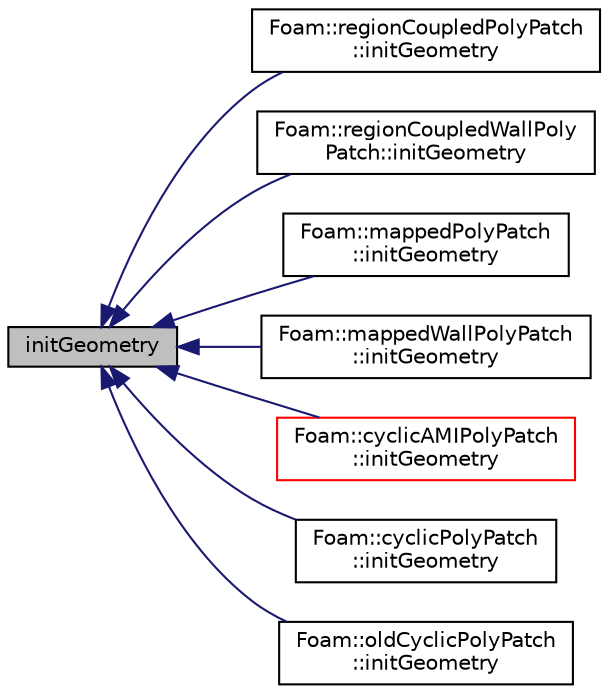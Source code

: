 digraph "initGeometry"
{
  bgcolor="transparent";
  edge [fontname="Helvetica",fontsize="10",labelfontname="Helvetica",labelfontsize="10"];
  node [fontname="Helvetica",fontsize="10",shape=record];
  rankdir="LR";
  Node1 [label="initGeometry",height=0.2,width=0.4,color="black", fillcolor="grey75", style="filled", fontcolor="black"];
  Node1 -> Node2 [dir="back",color="midnightblue",fontsize="10",style="solid",fontname="Helvetica"];
  Node2 [label="Foam::regionCoupledPolyPatch\l::initGeometry",height=0.2,width=0.4,color="black",URL="$a02173.html#a633b37f544e6c45c018011729ee1f7da",tooltip="Initialise the calculation of the patch geometry. "];
  Node1 -> Node3 [dir="back",color="midnightblue",fontsize="10",style="solid",fontname="Helvetica"];
  Node3 [label="Foam::regionCoupledWallPoly\lPatch::initGeometry",height=0.2,width=0.4,color="black",URL="$a02178.html#a633b37f544e6c45c018011729ee1f7da",tooltip="Initialise the calculation of the patch geometry. "];
  Node1 -> Node4 [dir="back",color="midnightblue",fontsize="10",style="solid",fontname="Helvetica"];
  Node4 [label="Foam::mappedPolyPatch\l::initGeometry",height=0.2,width=0.4,color="black",URL="$a01453.html#a633b37f544e6c45c018011729ee1f7da",tooltip="Initialise the calculation of the patch geometry. "];
  Node1 -> Node5 [dir="back",color="midnightblue",fontsize="10",style="solid",fontname="Helvetica"];
  Node5 [label="Foam::mappedWallPolyPatch\l::initGeometry",height=0.2,width=0.4,color="black",URL="$a01459.html#a633b37f544e6c45c018011729ee1f7da",tooltip="Initialise the calculation of the patch geometry. "];
  Node1 -> Node6 [dir="back",color="midnightblue",fontsize="10",style="solid",fontname="Helvetica"];
  Node6 [label="Foam::cyclicAMIPolyPatch\l::initGeometry",height=0.2,width=0.4,color="red",URL="$a00481.html#a633b37f544e6c45c018011729ee1f7da",tooltip="Initialise the calculation of the patch geometry. "];
  Node1 -> Node7 [dir="back",color="midnightblue",fontsize="10",style="solid",fontname="Helvetica"];
  Node7 [label="Foam::cyclicPolyPatch\l::initGeometry",height=0.2,width=0.4,color="black",URL="$a00491.html#a633b37f544e6c45c018011729ee1f7da",tooltip="Initialise the calculation of the patch geometry. "];
  Node1 -> Node8 [dir="back",color="midnightblue",fontsize="10",style="solid",fontname="Helvetica"];
  Node8 [label="Foam::oldCyclicPolyPatch\l::initGeometry",height=0.2,width=0.4,color="black",URL="$a01743.html#a633b37f544e6c45c018011729ee1f7da",tooltip="Initialise the calculation of the patch geometry. "];
}
